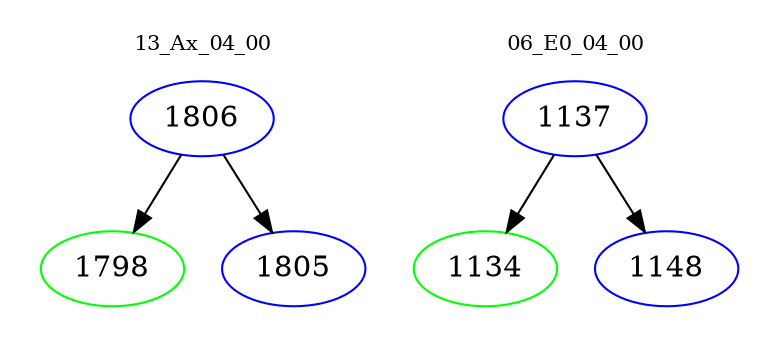 digraph{
subgraph cluster_0 {
color = white
label = "13_Ax_04_00";
fontsize=10;
T0_1806 [label="1806", color="blue"]
T0_1806 -> T0_1798 [color="black"]
T0_1798 [label="1798", color="green"]
T0_1806 -> T0_1805 [color="black"]
T0_1805 [label="1805", color="blue"]
}
subgraph cluster_1 {
color = white
label = "06_E0_04_00";
fontsize=10;
T1_1137 [label="1137", color="blue"]
T1_1137 -> T1_1134 [color="black"]
T1_1134 [label="1134", color="green"]
T1_1137 -> T1_1148 [color="black"]
T1_1148 [label="1148", color="blue"]
}
}
